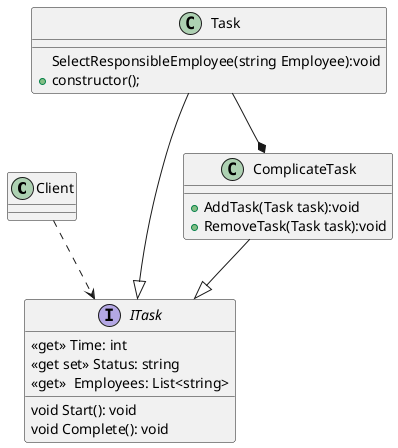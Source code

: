 @startuml ClassDiagram

class Client{

}

interface ITask{
     <<get>> Time: int
     <<get set>> Status: string
     <<get>>  Employees: List<string>

    void Start(): void
    void Complete(): void
}

class Task{
    SelectResponsibleEmployee(string Employee):void
    +constructor();
}

class ComplicateTask{
    +AddTask(Task task):void
    +RemoveTask(Task task):void
}

Client ..> ITask
Task --|> ITask
ComplicateTask --|> ITask
Task --* ComplicateTask

@enduml